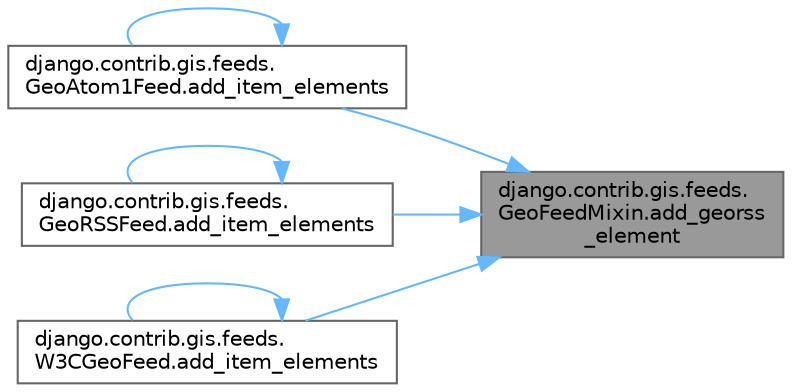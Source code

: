 digraph "django.contrib.gis.feeds.GeoFeedMixin.add_georss_element"
{
 // LATEX_PDF_SIZE
  bgcolor="transparent";
  edge [fontname=Helvetica,fontsize=10,labelfontname=Helvetica,labelfontsize=10];
  node [fontname=Helvetica,fontsize=10,shape=box,height=0.2,width=0.4];
  rankdir="RL";
  Node1 [id="Node000001",label="django.contrib.gis.feeds.\lGeoFeedMixin.add_georss\l_element",height=0.2,width=0.4,color="gray40", fillcolor="grey60", style="filled", fontcolor="black",tooltip=" "];
  Node1 -> Node2 [id="edge1_Node000001_Node000002",dir="back",color="steelblue1",style="solid",tooltip=" "];
  Node2 [id="Node000002",label="django.contrib.gis.feeds.\lGeoAtom1Feed.add_item_elements",height=0.2,width=0.4,color="grey40", fillcolor="white", style="filled",URL="$classdjango_1_1contrib_1_1gis_1_1feeds_1_1_geo_atom1_feed.html#a6992c15afa7f7967f01d76a17a79a670",tooltip=" "];
  Node2 -> Node2 [id="edge2_Node000002_Node000002",dir="back",color="steelblue1",style="solid",tooltip=" "];
  Node1 -> Node3 [id="edge3_Node000001_Node000003",dir="back",color="steelblue1",style="solid",tooltip=" "];
  Node3 [id="Node000003",label="django.contrib.gis.feeds.\lGeoRSSFeed.add_item_elements",height=0.2,width=0.4,color="grey40", fillcolor="white", style="filled",URL="$classdjango_1_1contrib_1_1gis_1_1feeds_1_1_geo_r_s_s_feed.html#a8418711c8ff060d29da7340295302c52",tooltip=" "];
  Node3 -> Node3 [id="edge4_Node000003_Node000003",dir="back",color="steelblue1",style="solid",tooltip=" "];
  Node1 -> Node4 [id="edge5_Node000001_Node000004",dir="back",color="steelblue1",style="solid",tooltip=" "];
  Node4 [id="Node000004",label="django.contrib.gis.feeds.\lW3CGeoFeed.add_item_elements",height=0.2,width=0.4,color="grey40", fillcolor="white", style="filled",URL="$classdjango_1_1contrib_1_1gis_1_1feeds_1_1_w3_c_geo_feed.html#a6ee897cc103598659422f08d88d18a12",tooltip=" "];
  Node4 -> Node4 [id="edge6_Node000004_Node000004",dir="back",color="steelblue1",style="solid",tooltip=" "];
}
